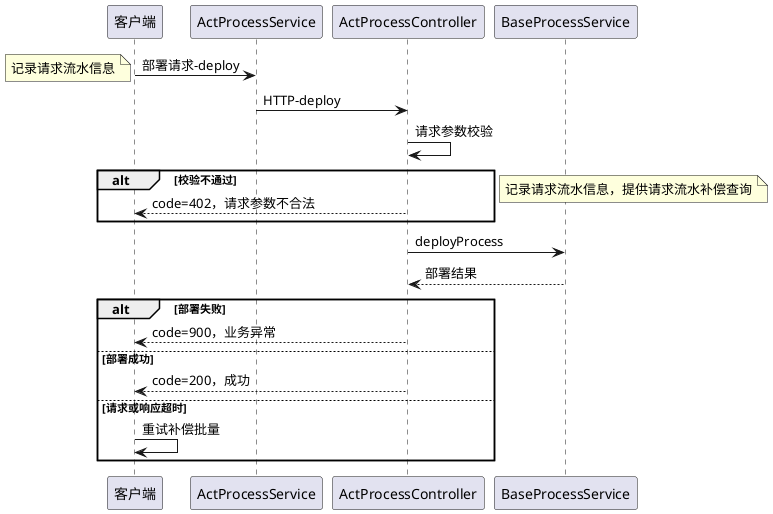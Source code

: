 @startuml
客户端 -> ActProcessService : 部署请求-deploy
note left
    记录请求流水信息
end note
ActProcessService ->  ActProcessController: HTTP-deploy
ActProcessController -> ActProcessController : 请求参数校验
alt 校验不通过
    客户端 <-- ActProcessController : code=402，请求参数不合法
end alt
note left
    记录请求流水信息，提供请求流水补偿查询
end note
ActProcessController -> BaseProcessService : deployProcess
ActProcessController <-- BaseProcessService : 部署结果
alt 部署失败
    客户端 <-- ActProcessController : code=900，业务异常
else 部署成功
    客户端 <-- ActProcessController : code=200，成功
else 请求或响应超时
    客户端 -> 客户端 : 重试补偿批量
end alt
@enduml